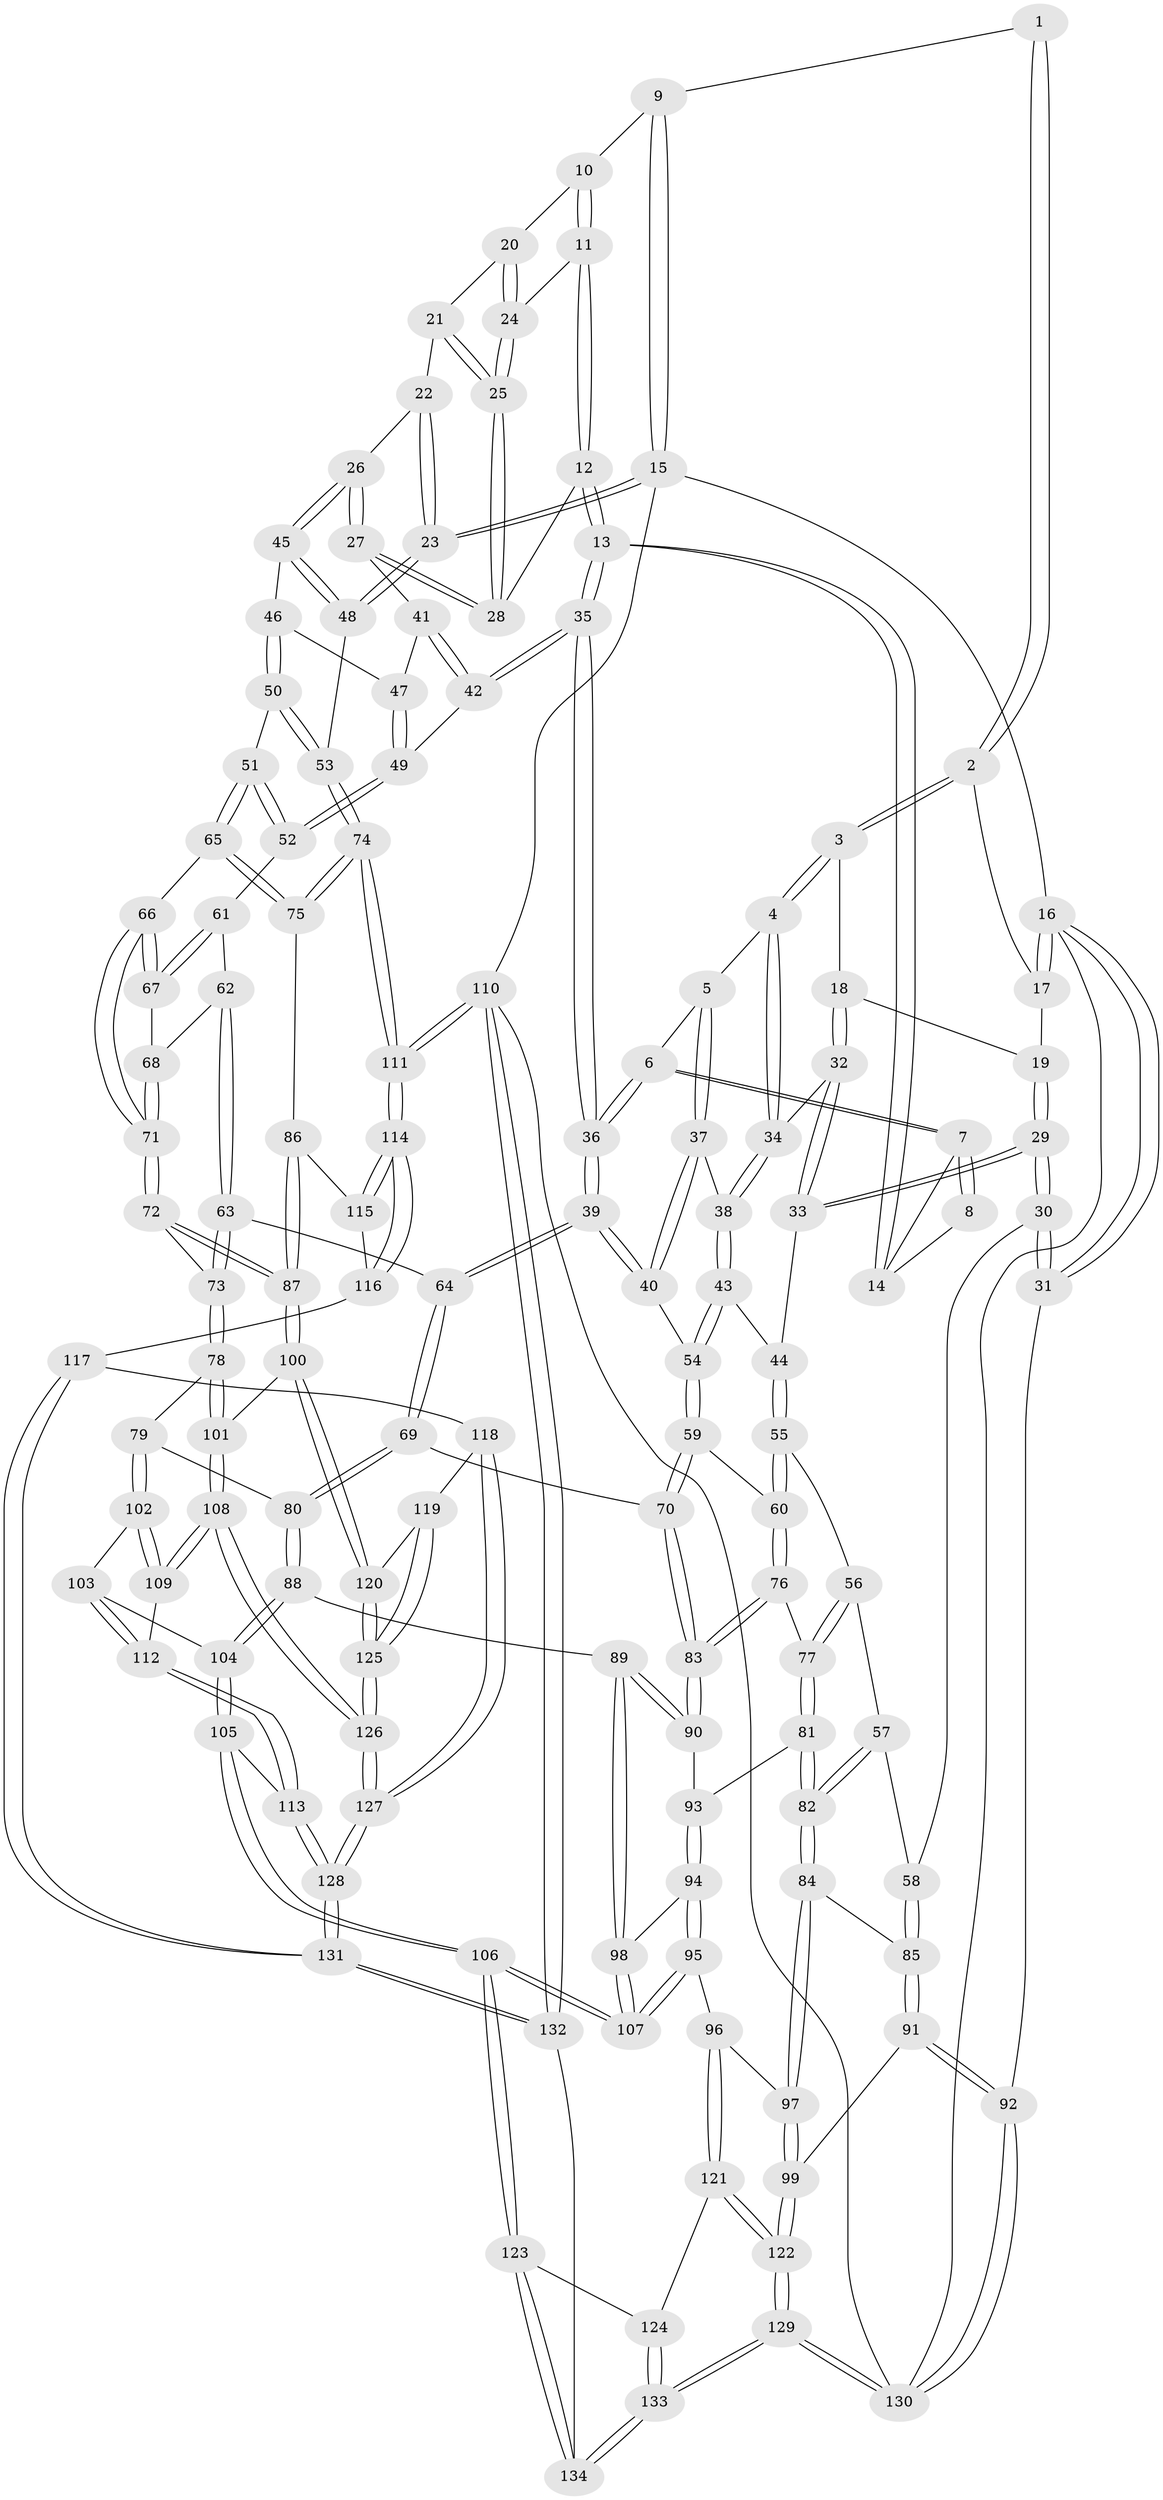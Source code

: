 // coarse degree distribution, {4: 0.3125, 1: 0.0125, 5: 0.375, 3: 0.075, 8: 0.0125, 6: 0.15, 7: 0.05, 9: 0.0125}
// Generated by graph-tools (version 1.1) at 2025/07/03/04/25 22:07:03]
// undirected, 134 vertices, 332 edges
graph export_dot {
graph [start="1"]
  node [color=gray90,style=filled];
  1 [pos="+0.6826468403624264+0"];
  2 [pos="+0.3621379708392053+0"];
  3 [pos="+0.3795648589560547+0.04736772864840978"];
  4 [pos="+0.3863332005909961+0.057787232394827935"];
  5 [pos="+0.44622947399004387+0.11547338445843995"];
  6 [pos="+0.45849988422479393+0.11877282495920143"];
  7 [pos="+0.49350298034849505+0.11694542741944088"];
  8 [pos="+0.6265692038897905+0"];
  9 [pos="+0.7228380427316031+0"];
  10 [pos="+0.7595296035681613+0"];
  11 [pos="+0.7481668977415442+0.014424432724330891"];
  12 [pos="+0.7062764871430363+0.1564209475469327"];
  13 [pos="+0.6706642078752969+0.18109171322810858"];
  14 [pos="+0.5925445136606823+0.1300432598955357"];
  15 [pos="+1+0"];
  16 [pos="+0+0"];
  17 [pos="+0.13895221291912305+0"];
  18 [pos="+0.2416242213291818+0.12272275733161409"];
  19 [pos="+0.1426838729626636+0.08049787518310061"];
  20 [pos="+0.8804704555294406+0.048758271268895384"];
  21 [pos="+0.9217878219611173+0.06972419391302688"];
  22 [pos="+0.9231978692649816+0.06991402950296347"];
  23 [pos="+1+0"];
  24 [pos="+0.8376484942533576+0.11599270465961405"];
  25 [pos="+0.841458195714176+0.17006948605223704"];
  26 [pos="+1+0.22325145011155229"];
  27 [pos="+0.8369322528395198+0.19352141425030936"];
  28 [pos="+0.8352056453151595+0.19163005904174815"];
  29 [pos="+0+0.3030058406829523"];
  30 [pos="+0+0.31939886917480415"];
  31 [pos="+0+0.31901749166352833"];
  32 [pos="+0.2194013396339429+0.23102040096474222"];
  33 [pos="+0.1362728868004878+0.2797277260411498"];
  34 [pos="+0.3023391166171174+0.2547781573783069"];
  35 [pos="+0.6361554932531788+0.35062736155989316"];
  36 [pos="+0.6032055955941159+0.38262737275084524"];
  37 [pos="+0.402333609491699+0.3036299297058788"];
  38 [pos="+0.3580382585400942+0.3125596090698317"];
  39 [pos="+0.5986579448231867+0.389383669962163"];
  40 [pos="+0.5414739998549107+0.3748571544877637"];
  41 [pos="+0.8193143175216583+0.2840761193029009"];
  42 [pos="+0.6625054775835063+0.3497205760936675"];
  43 [pos="+0.35255334644133757+0.32066355496715226"];
  44 [pos="+0.2518101845764738+0.3722582333004019"];
  45 [pos="+1+0.23294700929656473"];
  46 [pos="+0.9120948822071686+0.3319684294628982"];
  47 [pos="+0.8793509592841071+0.33669681449890815"];
  48 [pos="+1+0.2515698114847429"];
  49 [pos="+0.8300226225844878+0.40196568621823187"];
  50 [pos="+0.958555169323185+0.4564286878860375"];
  51 [pos="+0.898645630452504+0.47949876150986614"];
  52 [pos="+0.8447141398866962+0.44452608185219633"];
  53 [pos="+1+0.4988196363458684"];
  54 [pos="+0.35139826459884066+0.4616744026315508"];
  55 [pos="+0.24247437591013243+0.46006916026683686"];
  56 [pos="+0.13657800507161208+0.47581815577180736"];
  57 [pos="+0.09571284175760977+0.4774831044900135"];
  58 [pos="+0.022718849245681908+0.443873686819916"];
  59 [pos="+0.32879031009880416+0.5063932756751697"];
  60 [pos="+0.31519243907117217+0.5090063849105739"];
  61 [pos="+0.8112712762802297+0.4685687342868779"];
  62 [pos="+0.7614294539316014+0.48330072417191683"];
  63 [pos="+0.610127293049996+0.41635362506299695"];
  64 [pos="+0.5988184960883954+0.3919740178574895"];
  65 [pos="+0.8754159053245951+0.5633492310755082"];
  66 [pos="+0.8598820027630955+0.5605074437730452"];
  67 [pos="+0.8141404682233884+0.5265338615063777"];
  68 [pos="+0.7743269089816006+0.5251796784397122"];
  69 [pos="+0.4337642364514464+0.5504323937870074"];
  70 [pos="+0.4108233580968489+0.5509277696272267"];
  71 [pos="+0.7544946555265323+0.5818447324398996"];
  72 [pos="+0.7143269236320993+0.617603471510175"];
  73 [pos="+0.643377739918452+0.6134706331935441"];
  74 [pos="+1+0.7082567431163944"];
  75 [pos="+0.9270127583460729+0.681720998858791"];
  76 [pos="+0.2790822620191125+0.5766818173179645"];
  77 [pos="+0.25864899577505474+0.6009023747642145"];
  78 [pos="+0.6297688648269567+0.6327625439704236"];
  79 [pos="+0.6064252838291563+0.6417482316750867"];
  80 [pos="+0.5066248130499332+0.6396965477614498"];
  81 [pos="+0.25226387123358907+0.61114529090197"];
  82 [pos="+0.1698202210994565+0.6294248038059753"];
  83 [pos="+0.376850068397572+0.655147047115839"];
  84 [pos="+0.1667780801718977+0.6346638506577638"];
  85 [pos="+0.06756086000755236+0.6586060405886336"];
  86 [pos="+0.8850958978727698+0.7026215074557615"];
  87 [pos="+0.8545206905907026+0.7127038822285262"];
  88 [pos="+0.4555066205368934+0.6959755417700868"];
  89 [pos="+0.389220121856783+0.6927562384432603"];
  90 [pos="+0.3767910836597122+0.6573046857849025"];
  91 [pos="+0+0.7866329856385333"];
  92 [pos="+0+0.7811385005827213"];
  93 [pos="+0.27255614205643625+0.6510127296563516"];
  94 [pos="+0.2788963785005908+0.7087800298985946"];
  95 [pos="+0.2484258052188332+0.7783489939787054"];
  96 [pos="+0.1874104534979468+0.7768522806878825"];
  97 [pos="+0.17729514901495227+0.7724727808006034"];
  98 [pos="+0.3886232474185181+0.6935173542075592"];
  99 [pos="+0.011619979078030184+0.8038295111724275"];
  100 [pos="+0.79930117478087+0.7846639351539146"];
  101 [pos="+0.6791749241158729+0.7820415168996279"];
  102 [pos="+0.5631835444513377+0.7238101136716197"];
  103 [pos="+0.5458835334363864+0.7519708282922152"];
  104 [pos="+0.4817033138417246+0.7663312231840724"];
  105 [pos="+0.4365287193927395+0.8801541767042796"];
  106 [pos="+0.3776066625033911+0.903073687823384"];
  107 [pos="+0.3497640241031413+0.8563240382226123"];
  108 [pos="+0.6516269803426407+0.8210156034706865"];
  109 [pos="+0.6417118773011594+0.8211812547750744"];
  110 [pos="+1+1"];
  111 [pos="+1+0.9978395127635227"];
  112 [pos="+0.5893434719297198+0.8241361517405119"];
  113 [pos="+0.4996854712716152+0.8872133141379474"];
  114 [pos="+0.964865919798489+0.9172012253571833"];
  115 [pos="+0.8997445500407167+0.7994670113807414"];
  116 [pos="+0.8926940810026545+0.9085824502913331"];
  117 [pos="+0.8672297978458636+0.9094181671681023"];
  118 [pos="+0.8313266337280244+0.8678878154057327"];
  119 [pos="+0.827356466841896+0.8604026010899739"];
  120 [pos="+0.8007569920313272+0.7946107335416076"];
  121 [pos="+0.18416418789539304+0.9201685164348969"];
  122 [pos="+0.08623434372305167+0.9200286719525265"];
  123 [pos="+0.3607472682769331+0.946478556303015"];
  124 [pos="+0.1953687751681543+0.9286501754461876"];
  125 [pos="+0.716577064100812+0.9072609755003694"];
  126 [pos="+0.6813873145059657+0.9439434413499307"];
  127 [pos="+0.6803367839466979+0.9712527697905298"];
  128 [pos="+0.6702590896569746+1"];
  129 [pos="+0.0178305429952512+1"];
  130 [pos="+0+1"];
  131 [pos="+0.7007403551885512+1"];
  132 [pos="+0.7000555872974266+1"];
  133 [pos="+0.020148851621770714+1"];
  134 [pos="+0.36799122586305155+1"];
  1 -- 2;
  1 -- 2;
  1 -- 9;
  2 -- 3;
  2 -- 3;
  2 -- 17;
  3 -- 4;
  3 -- 4;
  3 -- 18;
  4 -- 5;
  4 -- 34;
  4 -- 34;
  5 -- 6;
  5 -- 37;
  5 -- 37;
  6 -- 7;
  6 -- 7;
  6 -- 36;
  6 -- 36;
  7 -- 8;
  7 -- 8;
  7 -- 14;
  8 -- 14;
  9 -- 10;
  9 -- 15;
  9 -- 15;
  10 -- 11;
  10 -- 11;
  10 -- 20;
  11 -- 12;
  11 -- 12;
  11 -- 24;
  12 -- 13;
  12 -- 13;
  12 -- 28;
  13 -- 14;
  13 -- 14;
  13 -- 35;
  13 -- 35;
  15 -- 16;
  15 -- 23;
  15 -- 23;
  15 -- 110;
  16 -- 17;
  16 -- 17;
  16 -- 31;
  16 -- 31;
  16 -- 130;
  17 -- 19;
  18 -- 19;
  18 -- 32;
  18 -- 32;
  19 -- 29;
  19 -- 29;
  20 -- 21;
  20 -- 24;
  20 -- 24;
  21 -- 22;
  21 -- 25;
  21 -- 25;
  22 -- 23;
  22 -- 23;
  22 -- 26;
  23 -- 48;
  23 -- 48;
  24 -- 25;
  24 -- 25;
  25 -- 28;
  25 -- 28;
  26 -- 27;
  26 -- 27;
  26 -- 45;
  26 -- 45;
  27 -- 28;
  27 -- 28;
  27 -- 41;
  29 -- 30;
  29 -- 30;
  29 -- 33;
  29 -- 33;
  30 -- 31;
  30 -- 31;
  30 -- 58;
  31 -- 92;
  32 -- 33;
  32 -- 33;
  32 -- 34;
  33 -- 44;
  34 -- 38;
  34 -- 38;
  35 -- 36;
  35 -- 36;
  35 -- 42;
  35 -- 42;
  36 -- 39;
  36 -- 39;
  37 -- 38;
  37 -- 40;
  37 -- 40;
  38 -- 43;
  38 -- 43;
  39 -- 40;
  39 -- 40;
  39 -- 64;
  39 -- 64;
  40 -- 54;
  41 -- 42;
  41 -- 42;
  41 -- 47;
  42 -- 49;
  43 -- 44;
  43 -- 54;
  43 -- 54;
  44 -- 55;
  44 -- 55;
  45 -- 46;
  45 -- 48;
  45 -- 48;
  46 -- 47;
  46 -- 50;
  46 -- 50;
  47 -- 49;
  47 -- 49;
  48 -- 53;
  49 -- 52;
  49 -- 52;
  50 -- 51;
  50 -- 53;
  50 -- 53;
  51 -- 52;
  51 -- 52;
  51 -- 65;
  51 -- 65;
  52 -- 61;
  53 -- 74;
  53 -- 74;
  54 -- 59;
  54 -- 59;
  55 -- 56;
  55 -- 60;
  55 -- 60;
  56 -- 57;
  56 -- 77;
  56 -- 77;
  57 -- 58;
  57 -- 82;
  57 -- 82;
  58 -- 85;
  58 -- 85;
  59 -- 60;
  59 -- 70;
  59 -- 70;
  60 -- 76;
  60 -- 76;
  61 -- 62;
  61 -- 67;
  61 -- 67;
  62 -- 63;
  62 -- 63;
  62 -- 68;
  63 -- 64;
  63 -- 73;
  63 -- 73;
  64 -- 69;
  64 -- 69;
  65 -- 66;
  65 -- 75;
  65 -- 75;
  66 -- 67;
  66 -- 67;
  66 -- 71;
  66 -- 71;
  67 -- 68;
  68 -- 71;
  68 -- 71;
  69 -- 70;
  69 -- 80;
  69 -- 80;
  70 -- 83;
  70 -- 83;
  71 -- 72;
  71 -- 72;
  72 -- 73;
  72 -- 87;
  72 -- 87;
  73 -- 78;
  73 -- 78;
  74 -- 75;
  74 -- 75;
  74 -- 111;
  74 -- 111;
  75 -- 86;
  76 -- 77;
  76 -- 83;
  76 -- 83;
  77 -- 81;
  77 -- 81;
  78 -- 79;
  78 -- 101;
  78 -- 101;
  79 -- 80;
  79 -- 102;
  79 -- 102;
  80 -- 88;
  80 -- 88;
  81 -- 82;
  81 -- 82;
  81 -- 93;
  82 -- 84;
  82 -- 84;
  83 -- 90;
  83 -- 90;
  84 -- 85;
  84 -- 97;
  84 -- 97;
  85 -- 91;
  85 -- 91;
  86 -- 87;
  86 -- 87;
  86 -- 115;
  87 -- 100;
  87 -- 100;
  88 -- 89;
  88 -- 104;
  88 -- 104;
  89 -- 90;
  89 -- 90;
  89 -- 98;
  89 -- 98;
  90 -- 93;
  91 -- 92;
  91 -- 92;
  91 -- 99;
  92 -- 130;
  92 -- 130;
  93 -- 94;
  93 -- 94;
  94 -- 95;
  94 -- 95;
  94 -- 98;
  95 -- 96;
  95 -- 107;
  95 -- 107;
  96 -- 97;
  96 -- 121;
  96 -- 121;
  97 -- 99;
  97 -- 99;
  98 -- 107;
  98 -- 107;
  99 -- 122;
  99 -- 122;
  100 -- 101;
  100 -- 120;
  100 -- 120;
  101 -- 108;
  101 -- 108;
  102 -- 103;
  102 -- 109;
  102 -- 109;
  103 -- 104;
  103 -- 112;
  103 -- 112;
  104 -- 105;
  104 -- 105;
  105 -- 106;
  105 -- 106;
  105 -- 113;
  106 -- 107;
  106 -- 107;
  106 -- 123;
  106 -- 123;
  108 -- 109;
  108 -- 109;
  108 -- 126;
  108 -- 126;
  109 -- 112;
  110 -- 111;
  110 -- 111;
  110 -- 132;
  110 -- 132;
  110 -- 130;
  111 -- 114;
  111 -- 114;
  112 -- 113;
  112 -- 113;
  113 -- 128;
  113 -- 128;
  114 -- 115;
  114 -- 115;
  114 -- 116;
  114 -- 116;
  115 -- 116;
  116 -- 117;
  117 -- 118;
  117 -- 131;
  117 -- 131;
  118 -- 119;
  118 -- 127;
  118 -- 127;
  119 -- 120;
  119 -- 125;
  119 -- 125;
  120 -- 125;
  120 -- 125;
  121 -- 122;
  121 -- 122;
  121 -- 124;
  122 -- 129;
  122 -- 129;
  123 -- 124;
  123 -- 134;
  123 -- 134;
  124 -- 133;
  124 -- 133;
  125 -- 126;
  125 -- 126;
  126 -- 127;
  126 -- 127;
  127 -- 128;
  127 -- 128;
  128 -- 131;
  128 -- 131;
  129 -- 130;
  129 -- 130;
  129 -- 133;
  129 -- 133;
  131 -- 132;
  131 -- 132;
  132 -- 134;
  133 -- 134;
  133 -- 134;
}
